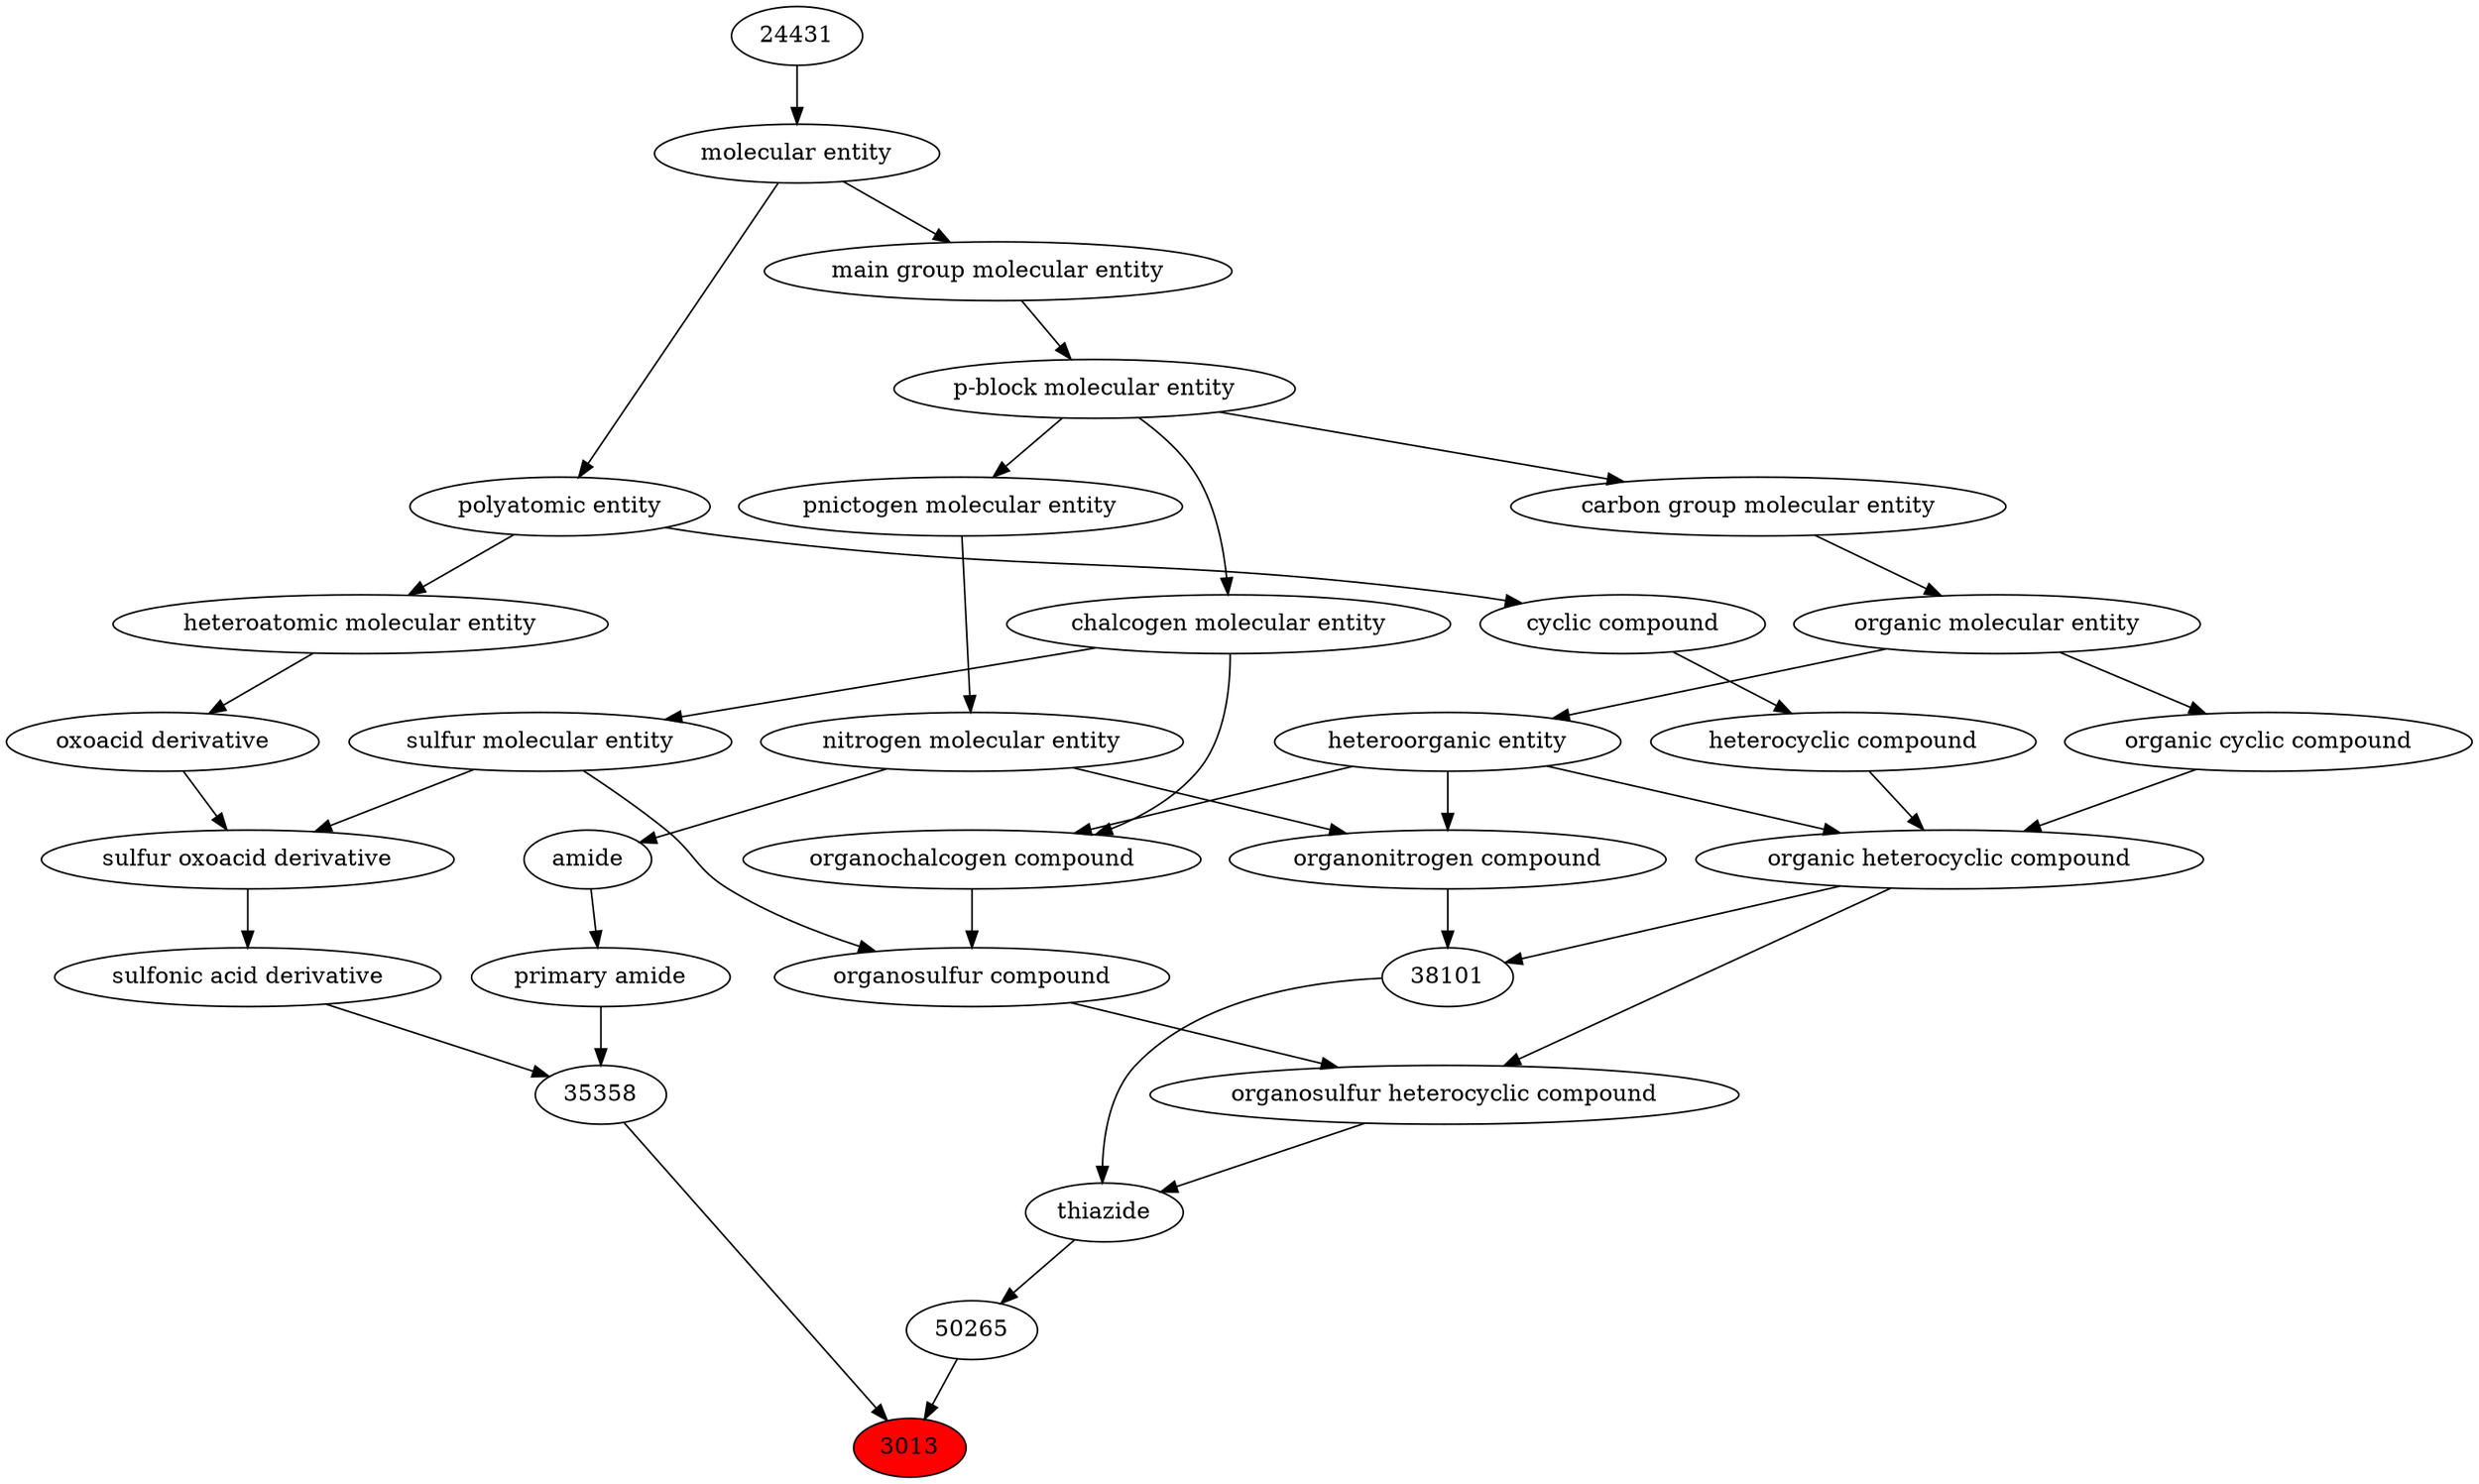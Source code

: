 digraph tree{ 
3013 [label="3013" fillcolor=red style=filled]
50265 -> 3013
35358 -> 3013
50265 [label="50265"]
50264 -> 50265
35358 [label="35358"]
33552 -> 35358
33256 -> 35358
50264 [label="thiazide"]
38106 -> 50264
38101 -> 50264
33552 [label="sulfonic acid derivative"]
33424 -> 33552
33256 [label="primary amide"]
32988 -> 33256
38106 [label="organosulfur heterocyclic compound"]
33261 -> 38106
24532 -> 38106
38101 [label="38101"]
24532 -> 38101
35352 -> 38101
33424 [label="sulfur oxoacid derivative"]
33241 -> 33424
26835 -> 33424
32988 [label="amide"]
51143 -> 32988
33261 [label="organosulfur compound"]
36962 -> 33261
26835 -> 33261
24532 [label="organic heterocyclic compound"]
33285 -> 24532
33832 -> 24532
5686 -> 24532
35352 [label="organonitrogen compound"]
51143 -> 35352
33285 -> 35352
33241 [label="oxoacid derivative"]
37577 -> 33241
26835 [label="sulfur molecular entity"]
33304 -> 26835
51143 [label="nitrogen molecular entity"]
33302 -> 51143
36962 [label="organochalcogen compound"]
33285 -> 36962
33304 -> 36962
33285 [label="heteroorganic entity"]
50860 -> 33285
33832 [label="organic cyclic compound"]
50860 -> 33832
5686 [label="heterocyclic compound"]
33595 -> 5686
37577 [label="heteroatomic molecular entity"]
36357 -> 37577
33304 [label="chalcogen molecular entity"]
33675 -> 33304
33302 [label="pnictogen molecular entity"]
33675 -> 33302
50860 [label="organic molecular entity"]
33582 -> 50860
33595 [label="cyclic compound"]
36357 -> 33595
36357 [label="polyatomic entity"]
23367 -> 36357
33675 [label="p-block molecular entity"]
33579 -> 33675
33582 [label="carbon group molecular entity"]
33675 -> 33582
23367 [label="molecular entity"]
24431 -> 23367
33579 [label="main group molecular entity"]
23367 -> 33579
24431 [label="24431"]
}